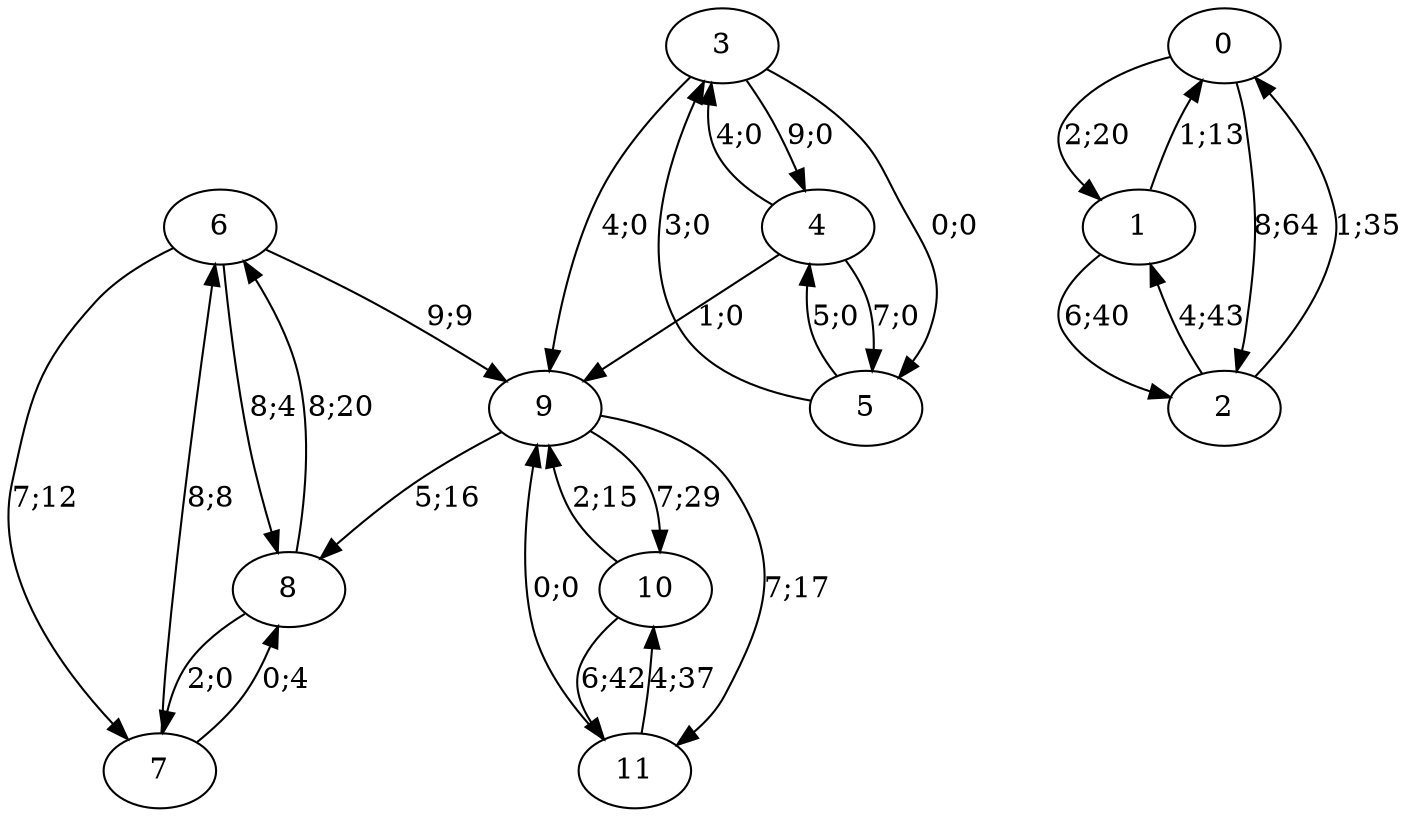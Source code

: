 digraph graph584 {














6 -> 9 [color=black,label="9;9"]
6 -> 7 [color=black,label="7;12"]
6 -> 8 [color=black,label="8;4"]


7 -> 6 [color=black,label="8;8"]
7 -> 8 [color=black,label="0;4"]


8 -> 6 [color=black,label="8;20"]
8 -> 7 [color=black,label="2;0"]


























9 -> 8 [color=black,label="5;16"]
9 -> 10 [color=black,label="7;29"]
9 -> 11 [color=black,label="7;17"]


10 -> 9 [color=black,label="2;15"]
10 -> 11 [color=black,label="6;42"]


11 -> 9 [color=black,label="0;0"]
11 -> 10 [color=black,label="4;37"]


0 -> 1 [color=black,label="2;20"]
0 -> 2 [color=black,label="8;64"]


1 -> 0 [color=black,label="1;13"]
1 -> 2 [color=black,label="6;40"]


2 -> 0 [color=black,label="1;35"]
2 -> 1 [color=black,label="4;43"]


























3 -> 9 [color=black,label="4;0"]
3 -> 4 [color=black,label="9;0"]
3 -> 5 [color=black,label="0;0"]


4 -> 9 [color=black,label="1;0"]
4 -> 3 [color=black,label="4;0"]
4 -> 5 [color=black,label="7;0"]


5 -> 3 [color=black,label="3;0"]
5 -> 4 [color=black,label="5;0"]













}